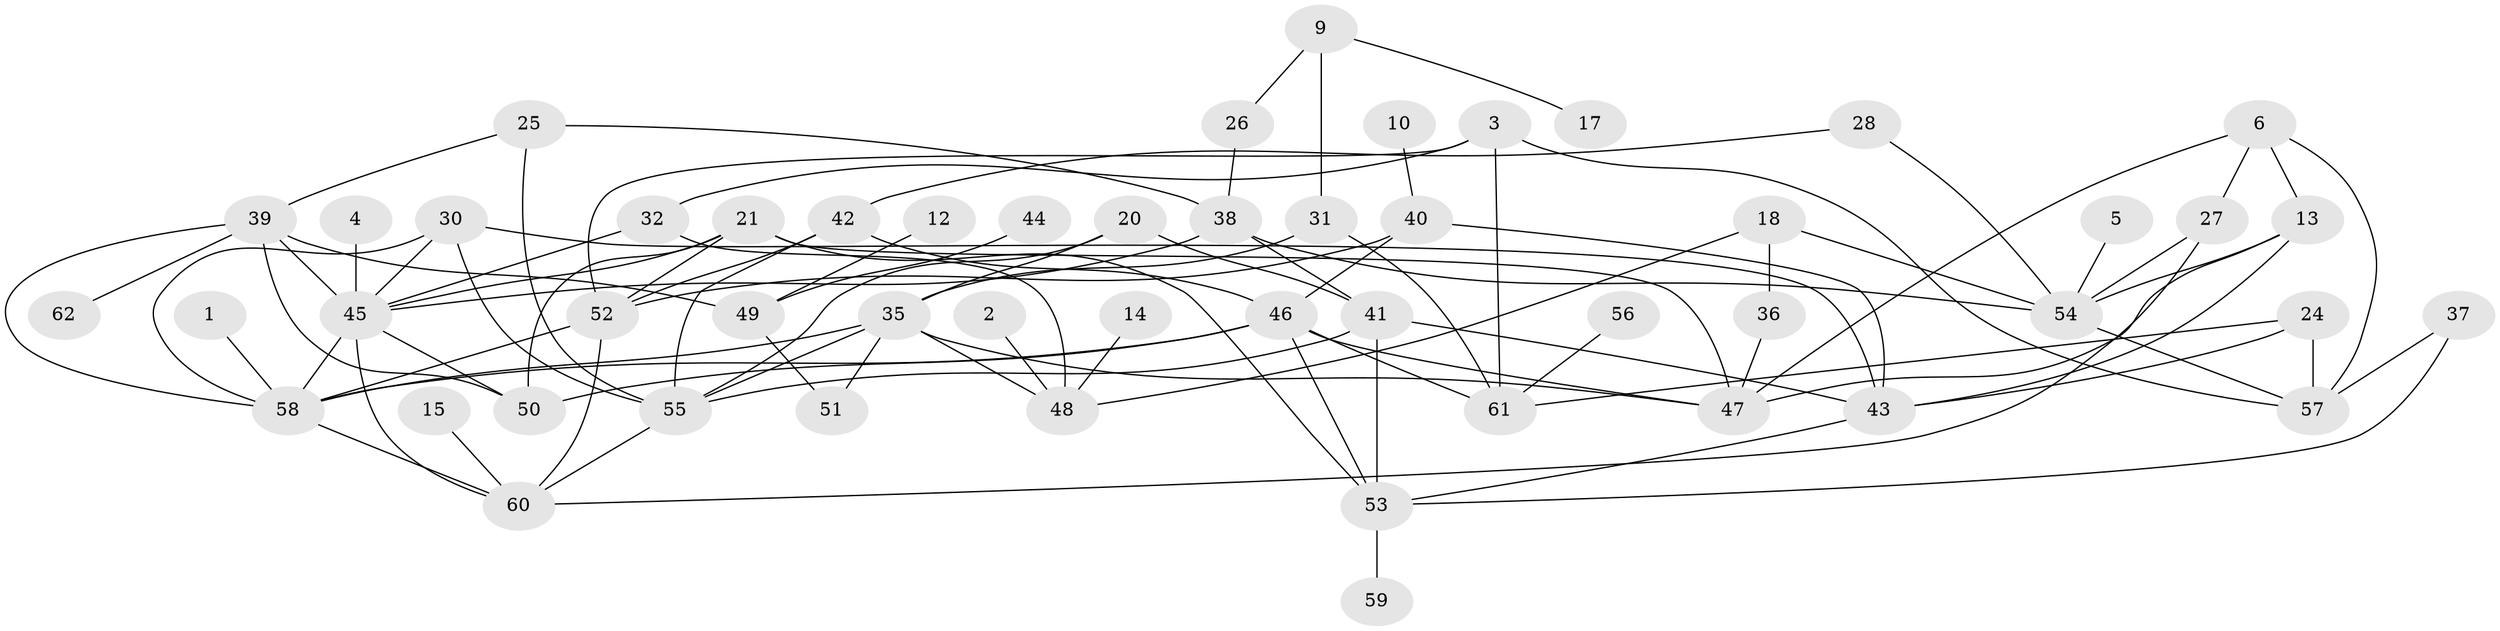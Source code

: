 // original degree distribution, {5: 0.08, 2: 0.24, 4: 0.168, 1: 0.184, 3: 0.232, 0: 0.08, 6: 0.016}
// Generated by graph-tools (version 1.1) at 2025/25/03/09/25 03:25:14]
// undirected, 52 vertices, 95 edges
graph export_dot {
graph [start="1"]
  node [color=gray90,style=filled];
  1;
  2;
  3;
  4;
  5;
  6;
  9;
  10;
  12;
  13;
  14;
  15;
  17;
  18;
  20;
  21;
  24;
  25;
  26;
  27;
  28;
  30;
  31;
  32;
  35;
  36;
  37;
  38;
  39;
  40;
  41;
  42;
  43;
  44;
  45;
  46;
  47;
  48;
  49;
  50;
  51;
  52;
  53;
  54;
  55;
  56;
  57;
  58;
  59;
  60;
  61;
  62;
  1 -- 58 [weight=1.0];
  2 -- 48 [weight=1.0];
  3 -- 32 [weight=1.0];
  3 -- 52 [weight=1.0];
  3 -- 57 [weight=1.0];
  3 -- 61 [weight=1.0];
  4 -- 45 [weight=1.0];
  5 -- 54 [weight=2.0];
  6 -- 13 [weight=1.0];
  6 -- 27 [weight=1.0];
  6 -- 47 [weight=1.0];
  6 -- 57 [weight=1.0];
  9 -- 17 [weight=1.0];
  9 -- 26 [weight=1.0];
  9 -- 31 [weight=1.0];
  10 -- 40 [weight=1.0];
  12 -- 49 [weight=1.0];
  13 -- 43 [weight=1.0];
  13 -- 47 [weight=1.0];
  13 -- 54 [weight=1.0];
  14 -- 48 [weight=1.0];
  15 -- 60 [weight=1.0];
  18 -- 36 [weight=1.0];
  18 -- 48 [weight=1.0];
  18 -- 54 [weight=1.0];
  20 -- 35 [weight=1.0];
  20 -- 41 [weight=1.0];
  20 -- 55 [weight=1.0];
  21 -- 45 [weight=1.0];
  21 -- 47 [weight=1.0];
  21 -- 50 [weight=1.0];
  21 -- 52 [weight=1.0];
  21 -- 53 [weight=1.0];
  24 -- 43 [weight=1.0];
  24 -- 57 [weight=1.0];
  24 -- 61 [weight=1.0];
  25 -- 38 [weight=1.0];
  25 -- 39 [weight=1.0];
  25 -- 55 [weight=1.0];
  26 -- 38 [weight=1.0];
  27 -- 54 [weight=1.0];
  27 -- 60 [weight=1.0];
  28 -- 42 [weight=1.0];
  28 -- 54 [weight=1.0];
  30 -- 43 [weight=1.0];
  30 -- 45 [weight=1.0];
  30 -- 55 [weight=1.0];
  30 -- 58 [weight=1.0];
  31 -- 35 [weight=1.0];
  31 -- 61 [weight=1.0];
  32 -- 45 [weight=1.0];
  32 -- 48 [weight=1.0];
  35 -- 47 [weight=1.0];
  35 -- 48 [weight=1.0];
  35 -- 51 [weight=1.0];
  35 -- 55 [weight=1.0];
  35 -- 58 [weight=1.0];
  36 -- 47 [weight=1.0];
  37 -- 53 [weight=1.0];
  37 -- 57 [weight=1.0];
  38 -- 41 [weight=1.0];
  38 -- 45 [weight=1.0];
  38 -- 54 [weight=1.0];
  39 -- 45 [weight=1.0];
  39 -- 49 [weight=1.0];
  39 -- 50 [weight=1.0];
  39 -- 58 [weight=1.0];
  39 -- 62 [weight=1.0];
  40 -- 43 [weight=1.0];
  40 -- 46 [weight=1.0];
  40 -- 52 [weight=1.0];
  41 -- 43 [weight=1.0];
  41 -- 53 [weight=1.0];
  41 -- 55 [weight=1.0];
  42 -- 46 [weight=1.0];
  42 -- 52 [weight=1.0];
  42 -- 55 [weight=1.0];
  43 -- 53 [weight=1.0];
  44 -- 49 [weight=1.0];
  45 -- 50 [weight=1.0];
  45 -- 58 [weight=1.0];
  45 -- 60 [weight=1.0];
  46 -- 47 [weight=1.0];
  46 -- 50 [weight=1.0];
  46 -- 53 [weight=1.0];
  46 -- 58 [weight=1.0];
  46 -- 61 [weight=1.0];
  49 -- 51 [weight=1.0];
  52 -- 58 [weight=1.0];
  52 -- 60 [weight=1.0];
  53 -- 59 [weight=1.0];
  54 -- 57 [weight=1.0];
  55 -- 60 [weight=1.0];
  56 -- 61 [weight=1.0];
  58 -- 60 [weight=1.0];
}
